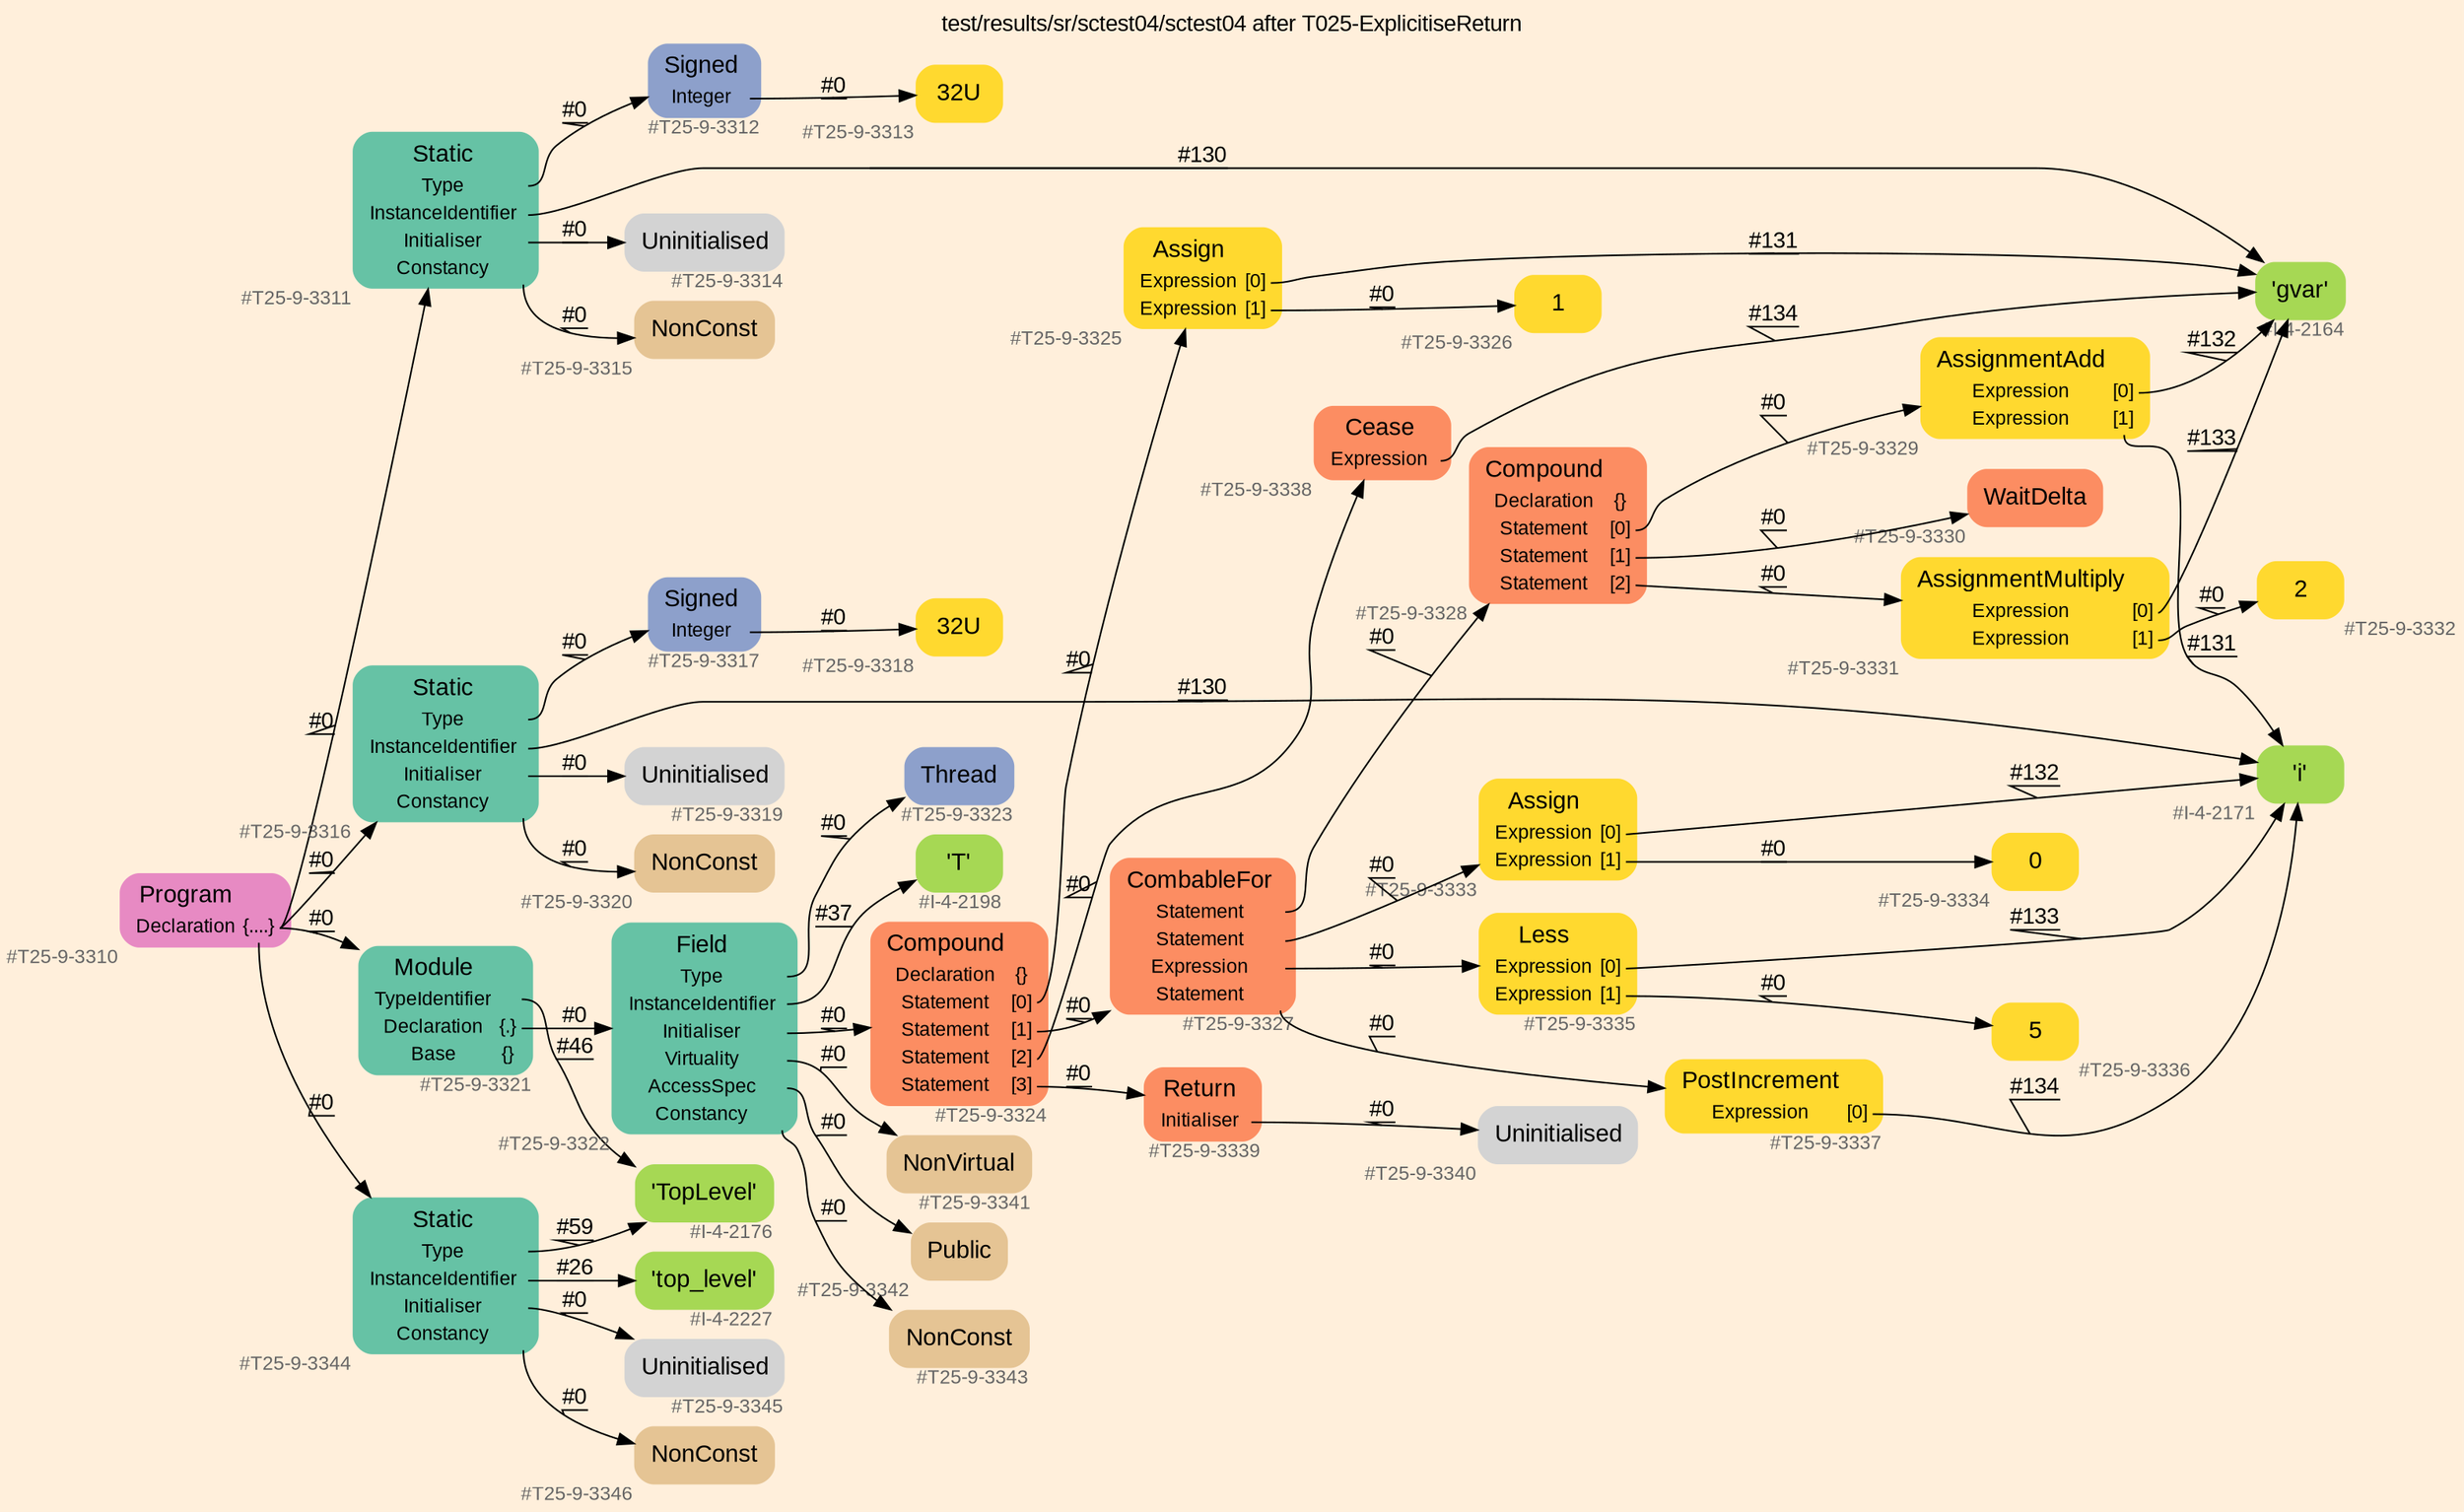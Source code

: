 digraph "test/results/sr/sctest04/sctest04 after T025-ExplicitiseReturn" {
label = "test/results/sr/sctest04/sctest04 after T025-ExplicitiseReturn"
labelloc = t
graph [
    rankdir = "LR"
    ranksep = 0.3
    bgcolor = antiquewhite1
    color = black
    fontcolor = black
    fontname = "Arial"
];
node [
    fontname = "Arial"
];
edge [
    fontname = "Arial"
];

// -------------------- node figure --------------------
// -------- block #T25-9-3310 ----------
"#T25-9-3310" [
    fillcolor = "/set28/4"
    xlabel = "#T25-9-3310"
    fontsize = "12"
    fontcolor = grey40
    shape = "plaintext"
    label = <<TABLE BORDER="0" CELLBORDER="0" CELLSPACING="0">
     <TR><TD><FONT COLOR="black" POINT-SIZE="15">Program</FONT></TD></TR>
     <TR><TD><FONT COLOR="black" POINT-SIZE="12">Declaration</FONT></TD><TD PORT="port0"><FONT COLOR="black" POINT-SIZE="12">{....}</FONT></TD></TR>
    </TABLE>>
    style = "rounded,filled"
];

// -------- block #T25-9-3311 ----------
"#T25-9-3311" [
    fillcolor = "/set28/1"
    xlabel = "#T25-9-3311"
    fontsize = "12"
    fontcolor = grey40
    shape = "plaintext"
    label = <<TABLE BORDER="0" CELLBORDER="0" CELLSPACING="0">
     <TR><TD><FONT COLOR="black" POINT-SIZE="15">Static</FONT></TD></TR>
     <TR><TD><FONT COLOR="black" POINT-SIZE="12">Type</FONT></TD><TD PORT="port0"></TD></TR>
     <TR><TD><FONT COLOR="black" POINT-SIZE="12">InstanceIdentifier</FONT></TD><TD PORT="port1"></TD></TR>
     <TR><TD><FONT COLOR="black" POINT-SIZE="12">Initialiser</FONT></TD><TD PORT="port2"></TD></TR>
     <TR><TD><FONT COLOR="black" POINT-SIZE="12">Constancy</FONT></TD><TD PORT="port3"></TD></TR>
    </TABLE>>
    style = "rounded,filled"
];

// -------- block #T25-9-3312 ----------
"#T25-9-3312" [
    fillcolor = "/set28/3"
    xlabel = "#T25-9-3312"
    fontsize = "12"
    fontcolor = grey40
    shape = "plaintext"
    label = <<TABLE BORDER="0" CELLBORDER="0" CELLSPACING="0">
     <TR><TD><FONT COLOR="black" POINT-SIZE="15">Signed</FONT></TD></TR>
     <TR><TD><FONT COLOR="black" POINT-SIZE="12">Integer</FONT></TD><TD PORT="port0"></TD></TR>
    </TABLE>>
    style = "rounded,filled"
];

// -------- block #T25-9-3313 ----------
"#T25-9-3313" [
    fillcolor = "/set28/6"
    xlabel = "#T25-9-3313"
    fontsize = "12"
    fontcolor = grey40
    shape = "plaintext"
    label = <<TABLE BORDER="0" CELLBORDER="0" CELLSPACING="0">
     <TR><TD><FONT COLOR="black" POINT-SIZE="15">32U</FONT></TD></TR>
    </TABLE>>
    style = "rounded,filled"
];

// -------- block #I-4-2164 ----------
"#I-4-2164" [
    fillcolor = "/set28/5"
    xlabel = "#I-4-2164"
    fontsize = "12"
    fontcolor = grey40
    shape = "plaintext"
    label = <<TABLE BORDER="0" CELLBORDER="0" CELLSPACING="0">
     <TR><TD><FONT COLOR="black" POINT-SIZE="15">'gvar'</FONT></TD></TR>
    </TABLE>>
    style = "rounded,filled"
];

// -------- block #T25-9-3314 ----------
"#T25-9-3314" [
    xlabel = "#T25-9-3314"
    fontsize = "12"
    fontcolor = grey40
    shape = "plaintext"
    label = <<TABLE BORDER="0" CELLBORDER="0" CELLSPACING="0">
     <TR><TD><FONT COLOR="black" POINT-SIZE="15">Uninitialised</FONT></TD></TR>
    </TABLE>>
    style = "rounded,filled"
];

// -------- block #T25-9-3315 ----------
"#T25-9-3315" [
    fillcolor = "/set28/7"
    xlabel = "#T25-9-3315"
    fontsize = "12"
    fontcolor = grey40
    shape = "plaintext"
    label = <<TABLE BORDER="0" CELLBORDER="0" CELLSPACING="0">
     <TR><TD><FONT COLOR="black" POINT-SIZE="15">NonConst</FONT></TD></TR>
    </TABLE>>
    style = "rounded,filled"
];

// -------- block #T25-9-3316 ----------
"#T25-9-3316" [
    fillcolor = "/set28/1"
    xlabel = "#T25-9-3316"
    fontsize = "12"
    fontcolor = grey40
    shape = "plaintext"
    label = <<TABLE BORDER="0" CELLBORDER="0" CELLSPACING="0">
     <TR><TD><FONT COLOR="black" POINT-SIZE="15">Static</FONT></TD></TR>
     <TR><TD><FONT COLOR="black" POINT-SIZE="12">Type</FONT></TD><TD PORT="port0"></TD></TR>
     <TR><TD><FONT COLOR="black" POINT-SIZE="12">InstanceIdentifier</FONT></TD><TD PORT="port1"></TD></TR>
     <TR><TD><FONT COLOR="black" POINT-SIZE="12">Initialiser</FONT></TD><TD PORT="port2"></TD></TR>
     <TR><TD><FONT COLOR="black" POINT-SIZE="12">Constancy</FONT></TD><TD PORT="port3"></TD></TR>
    </TABLE>>
    style = "rounded,filled"
];

// -------- block #T25-9-3317 ----------
"#T25-9-3317" [
    fillcolor = "/set28/3"
    xlabel = "#T25-9-3317"
    fontsize = "12"
    fontcolor = grey40
    shape = "plaintext"
    label = <<TABLE BORDER="0" CELLBORDER="0" CELLSPACING="0">
     <TR><TD><FONT COLOR="black" POINT-SIZE="15">Signed</FONT></TD></TR>
     <TR><TD><FONT COLOR="black" POINT-SIZE="12">Integer</FONT></TD><TD PORT="port0"></TD></TR>
    </TABLE>>
    style = "rounded,filled"
];

// -------- block #T25-9-3318 ----------
"#T25-9-3318" [
    fillcolor = "/set28/6"
    xlabel = "#T25-9-3318"
    fontsize = "12"
    fontcolor = grey40
    shape = "plaintext"
    label = <<TABLE BORDER="0" CELLBORDER="0" CELLSPACING="0">
     <TR><TD><FONT COLOR="black" POINT-SIZE="15">32U</FONT></TD></TR>
    </TABLE>>
    style = "rounded,filled"
];

// -------- block #I-4-2171 ----------
"#I-4-2171" [
    fillcolor = "/set28/5"
    xlabel = "#I-4-2171"
    fontsize = "12"
    fontcolor = grey40
    shape = "plaintext"
    label = <<TABLE BORDER="0" CELLBORDER="0" CELLSPACING="0">
     <TR><TD><FONT COLOR="black" POINT-SIZE="15">'i'</FONT></TD></TR>
    </TABLE>>
    style = "rounded,filled"
];

// -------- block #T25-9-3319 ----------
"#T25-9-3319" [
    xlabel = "#T25-9-3319"
    fontsize = "12"
    fontcolor = grey40
    shape = "plaintext"
    label = <<TABLE BORDER="0" CELLBORDER="0" CELLSPACING="0">
     <TR><TD><FONT COLOR="black" POINT-SIZE="15">Uninitialised</FONT></TD></TR>
    </TABLE>>
    style = "rounded,filled"
];

// -------- block #T25-9-3320 ----------
"#T25-9-3320" [
    fillcolor = "/set28/7"
    xlabel = "#T25-9-3320"
    fontsize = "12"
    fontcolor = grey40
    shape = "plaintext"
    label = <<TABLE BORDER="0" CELLBORDER="0" CELLSPACING="0">
     <TR><TD><FONT COLOR="black" POINT-SIZE="15">NonConst</FONT></TD></TR>
    </TABLE>>
    style = "rounded,filled"
];

// -------- block #T25-9-3321 ----------
"#T25-9-3321" [
    fillcolor = "/set28/1"
    xlabel = "#T25-9-3321"
    fontsize = "12"
    fontcolor = grey40
    shape = "plaintext"
    label = <<TABLE BORDER="0" CELLBORDER="0" CELLSPACING="0">
     <TR><TD><FONT COLOR="black" POINT-SIZE="15">Module</FONT></TD></TR>
     <TR><TD><FONT COLOR="black" POINT-SIZE="12">TypeIdentifier</FONT></TD><TD PORT="port0"></TD></TR>
     <TR><TD><FONT COLOR="black" POINT-SIZE="12">Declaration</FONT></TD><TD PORT="port1"><FONT COLOR="black" POINT-SIZE="12">{.}</FONT></TD></TR>
     <TR><TD><FONT COLOR="black" POINT-SIZE="12">Base</FONT></TD><TD PORT="port2"><FONT COLOR="black" POINT-SIZE="12">{}</FONT></TD></TR>
    </TABLE>>
    style = "rounded,filled"
];

// -------- block #I-4-2176 ----------
"#I-4-2176" [
    fillcolor = "/set28/5"
    xlabel = "#I-4-2176"
    fontsize = "12"
    fontcolor = grey40
    shape = "plaintext"
    label = <<TABLE BORDER="0" CELLBORDER="0" CELLSPACING="0">
     <TR><TD><FONT COLOR="black" POINT-SIZE="15">'TopLevel'</FONT></TD></TR>
    </TABLE>>
    style = "rounded,filled"
];

// -------- block #T25-9-3322 ----------
"#T25-9-3322" [
    fillcolor = "/set28/1"
    xlabel = "#T25-9-3322"
    fontsize = "12"
    fontcolor = grey40
    shape = "plaintext"
    label = <<TABLE BORDER="0" CELLBORDER="0" CELLSPACING="0">
     <TR><TD><FONT COLOR="black" POINT-SIZE="15">Field</FONT></TD></TR>
     <TR><TD><FONT COLOR="black" POINT-SIZE="12">Type</FONT></TD><TD PORT="port0"></TD></TR>
     <TR><TD><FONT COLOR="black" POINT-SIZE="12">InstanceIdentifier</FONT></TD><TD PORT="port1"></TD></TR>
     <TR><TD><FONT COLOR="black" POINT-SIZE="12">Initialiser</FONT></TD><TD PORT="port2"></TD></TR>
     <TR><TD><FONT COLOR="black" POINT-SIZE="12">Virtuality</FONT></TD><TD PORT="port3"></TD></TR>
     <TR><TD><FONT COLOR="black" POINT-SIZE="12">AccessSpec</FONT></TD><TD PORT="port4"></TD></TR>
     <TR><TD><FONT COLOR="black" POINT-SIZE="12">Constancy</FONT></TD><TD PORT="port5"></TD></TR>
    </TABLE>>
    style = "rounded,filled"
];

// -------- block #T25-9-3323 ----------
"#T25-9-3323" [
    fillcolor = "/set28/3"
    xlabel = "#T25-9-3323"
    fontsize = "12"
    fontcolor = grey40
    shape = "plaintext"
    label = <<TABLE BORDER="0" CELLBORDER="0" CELLSPACING="0">
     <TR><TD><FONT COLOR="black" POINT-SIZE="15">Thread</FONT></TD></TR>
    </TABLE>>
    style = "rounded,filled"
];

// -------- block #I-4-2198 ----------
"#I-4-2198" [
    fillcolor = "/set28/5"
    xlabel = "#I-4-2198"
    fontsize = "12"
    fontcolor = grey40
    shape = "plaintext"
    label = <<TABLE BORDER="0" CELLBORDER="0" CELLSPACING="0">
     <TR><TD><FONT COLOR="black" POINT-SIZE="15">'T'</FONT></TD></TR>
    </TABLE>>
    style = "rounded,filled"
];

// -------- block #T25-9-3324 ----------
"#T25-9-3324" [
    fillcolor = "/set28/2"
    xlabel = "#T25-9-3324"
    fontsize = "12"
    fontcolor = grey40
    shape = "plaintext"
    label = <<TABLE BORDER="0" CELLBORDER="0" CELLSPACING="0">
     <TR><TD><FONT COLOR="black" POINT-SIZE="15">Compound</FONT></TD></TR>
     <TR><TD><FONT COLOR="black" POINT-SIZE="12">Declaration</FONT></TD><TD PORT="port0"><FONT COLOR="black" POINT-SIZE="12">{}</FONT></TD></TR>
     <TR><TD><FONT COLOR="black" POINT-SIZE="12">Statement</FONT></TD><TD PORT="port1"><FONT COLOR="black" POINT-SIZE="12">[0]</FONT></TD></TR>
     <TR><TD><FONT COLOR="black" POINT-SIZE="12">Statement</FONT></TD><TD PORT="port2"><FONT COLOR="black" POINT-SIZE="12">[1]</FONT></TD></TR>
     <TR><TD><FONT COLOR="black" POINT-SIZE="12">Statement</FONT></TD><TD PORT="port3"><FONT COLOR="black" POINT-SIZE="12">[2]</FONT></TD></TR>
     <TR><TD><FONT COLOR="black" POINT-SIZE="12">Statement</FONT></TD><TD PORT="port4"><FONT COLOR="black" POINT-SIZE="12">[3]</FONT></TD></TR>
    </TABLE>>
    style = "rounded,filled"
];

// -------- block #T25-9-3325 ----------
"#T25-9-3325" [
    fillcolor = "/set28/6"
    xlabel = "#T25-9-3325"
    fontsize = "12"
    fontcolor = grey40
    shape = "plaintext"
    label = <<TABLE BORDER="0" CELLBORDER="0" CELLSPACING="0">
     <TR><TD><FONT COLOR="black" POINT-SIZE="15">Assign</FONT></TD></TR>
     <TR><TD><FONT COLOR="black" POINT-SIZE="12">Expression</FONT></TD><TD PORT="port0"><FONT COLOR="black" POINT-SIZE="12">[0]</FONT></TD></TR>
     <TR><TD><FONT COLOR="black" POINT-SIZE="12">Expression</FONT></TD><TD PORT="port1"><FONT COLOR="black" POINT-SIZE="12">[1]</FONT></TD></TR>
    </TABLE>>
    style = "rounded,filled"
];

// -------- block #T25-9-3326 ----------
"#T25-9-3326" [
    fillcolor = "/set28/6"
    xlabel = "#T25-9-3326"
    fontsize = "12"
    fontcolor = grey40
    shape = "plaintext"
    label = <<TABLE BORDER="0" CELLBORDER="0" CELLSPACING="0">
     <TR><TD><FONT COLOR="black" POINT-SIZE="15">1</FONT></TD></TR>
    </TABLE>>
    style = "rounded,filled"
];

// -------- block #T25-9-3327 ----------
"#T25-9-3327" [
    fillcolor = "/set28/2"
    xlabel = "#T25-9-3327"
    fontsize = "12"
    fontcolor = grey40
    shape = "plaintext"
    label = <<TABLE BORDER="0" CELLBORDER="0" CELLSPACING="0">
     <TR><TD><FONT COLOR="black" POINT-SIZE="15">CombableFor</FONT></TD></TR>
     <TR><TD><FONT COLOR="black" POINT-SIZE="12">Statement</FONT></TD><TD PORT="port0"></TD></TR>
     <TR><TD><FONT COLOR="black" POINT-SIZE="12">Statement</FONT></TD><TD PORT="port1"></TD></TR>
     <TR><TD><FONT COLOR="black" POINT-SIZE="12">Expression</FONT></TD><TD PORT="port2"></TD></TR>
     <TR><TD><FONT COLOR="black" POINT-SIZE="12">Statement</FONT></TD><TD PORT="port3"></TD></TR>
    </TABLE>>
    style = "rounded,filled"
];

// -------- block #T25-9-3328 ----------
"#T25-9-3328" [
    fillcolor = "/set28/2"
    xlabel = "#T25-9-3328"
    fontsize = "12"
    fontcolor = grey40
    shape = "plaintext"
    label = <<TABLE BORDER="0" CELLBORDER="0" CELLSPACING="0">
     <TR><TD><FONT COLOR="black" POINT-SIZE="15">Compound</FONT></TD></TR>
     <TR><TD><FONT COLOR="black" POINT-SIZE="12">Declaration</FONT></TD><TD PORT="port0"><FONT COLOR="black" POINT-SIZE="12">{}</FONT></TD></TR>
     <TR><TD><FONT COLOR="black" POINT-SIZE="12">Statement</FONT></TD><TD PORT="port1"><FONT COLOR="black" POINT-SIZE="12">[0]</FONT></TD></TR>
     <TR><TD><FONT COLOR="black" POINT-SIZE="12">Statement</FONT></TD><TD PORT="port2"><FONT COLOR="black" POINT-SIZE="12">[1]</FONT></TD></TR>
     <TR><TD><FONT COLOR="black" POINT-SIZE="12">Statement</FONT></TD><TD PORT="port3"><FONT COLOR="black" POINT-SIZE="12">[2]</FONT></TD></TR>
    </TABLE>>
    style = "rounded,filled"
];

// -------- block #T25-9-3329 ----------
"#T25-9-3329" [
    fillcolor = "/set28/6"
    xlabel = "#T25-9-3329"
    fontsize = "12"
    fontcolor = grey40
    shape = "plaintext"
    label = <<TABLE BORDER="0" CELLBORDER="0" CELLSPACING="0">
     <TR><TD><FONT COLOR="black" POINT-SIZE="15">AssignmentAdd</FONT></TD></TR>
     <TR><TD><FONT COLOR="black" POINT-SIZE="12">Expression</FONT></TD><TD PORT="port0"><FONT COLOR="black" POINT-SIZE="12">[0]</FONT></TD></TR>
     <TR><TD><FONT COLOR="black" POINT-SIZE="12">Expression</FONT></TD><TD PORT="port1"><FONT COLOR="black" POINT-SIZE="12">[1]</FONT></TD></TR>
    </TABLE>>
    style = "rounded,filled"
];

// -------- block #T25-9-3330 ----------
"#T25-9-3330" [
    fillcolor = "/set28/2"
    xlabel = "#T25-9-3330"
    fontsize = "12"
    fontcolor = grey40
    shape = "plaintext"
    label = <<TABLE BORDER="0" CELLBORDER="0" CELLSPACING="0">
     <TR><TD><FONT COLOR="black" POINT-SIZE="15">WaitDelta</FONT></TD></TR>
    </TABLE>>
    style = "rounded,filled"
];

// -------- block #T25-9-3331 ----------
"#T25-9-3331" [
    fillcolor = "/set28/6"
    xlabel = "#T25-9-3331"
    fontsize = "12"
    fontcolor = grey40
    shape = "plaintext"
    label = <<TABLE BORDER="0" CELLBORDER="0" CELLSPACING="0">
     <TR><TD><FONT COLOR="black" POINT-SIZE="15">AssignmentMultiply</FONT></TD></TR>
     <TR><TD><FONT COLOR="black" POINT-SIZE="12">Expression</FONT></TD><TD PORT="port0"><FONT COLOR="black" POINT-SIZE="12">[0]</FONT></TD></TR>
     <TR><TD><FONT COLOR="black" POINT-SIZE="12">Expression</FONT></TD><TD PORT="port1"><FONT COLOR="black" POINT-SIZE="12">[1]</FONT></TD></TR>
    </TABLE>>
    style = "rounded,filled"
];

// -------- block #T25-9-3332 ----------
"#T25-9-3332" [
    fillcolor = "/set28/6"
    xlabel = "#T25-9-3332"
    fontsize = "12"
    fontcolor = grey40
    shape = "plaintext"
    label = <<TABLE BORDER="0" CELLBORDER="0" CELLSPACING="0">
     <TR><TD><FONT COLOR="black" POINT-SIZE="15">2</FONT></TD></TR>
    </TABLE>>
    style = "rounded,filled"
];

// -------- block #T25-9-3333 ----------
"#T25-9-3333" [
    fillcolor = "/set28/6"
    xlabel = "#T25-9-3333"
    fontsize = "12"
    fontcolor = grey40
    shape = "plaintext"
    label = <<TABLE BORDER="0" CELLBORDER="0" CELLSPACING="0">
     <TR><TD><FONT COLOR="black" POINT-SIZE="15">Assign</FONT></TD></TR>
     <TR><TD><FONT COLOR="black" POINT-SIZE="12">Expression</FONT></TD><TD PORT="port0"><FONT COLOR="black" POINT-SIZE="12">[0]</FONT></TD></TR>
     <TR><TD><FONT COLOR="black" POINT-SIZE="12">Expression</FONT></TD><TD PORT="port1"><FONT COLOR="black" POINT-SIZE="12">[1]</FONT></TD></TR>
    </TABLE>>
    style = "rounded,filled"
];

// -------- block #T25-9-3334 ----------
"#T25-9-3334" [
    fillcolor = "/set28/6"
    xlabel = "#T25-9-3334"
    fontsize = "12"
    fontcolor = grey40
    shape = "plaintext"
    label = <<TABLE BORDER="0" CELLBORDER="0" CELLSPACING="0">
     <TR><TD><FONT COLOR="black" POINT-SIZE="15">0</FONT></TD></TR>
    </TABLE>>
    style = "rounded,filled"
];

// -------- block #T25-9-3335 ----------
"#T25-9-3335" [
    fillcolor = "/set28/6"
    xlabel = "#T25-9-3335"
    fontsize = "12"
    fontcolor = grey40
    shape = "plaintext"
    label = <<TABLE BORDER="0" CELLBORDER="0" CELLSPACING="0">
     <TR><TD><FONT COLOR="black" POINT-SIZE="15">Less</FONT></TD></TR>
     <TR><TD><FONT COLOR="black" POINT-SIZE="12">Expression</FONT></TD><TD PORT="port0"><FONT COLOR="black" POINT-SIZE="12">[0]</FONT></TD></TR>
     <TR><TD><FONT COLOR="black" POINT-SIZE="12">Expression</FONT></TD><TD PORT="port1"><FONT COLOR="black" POINT-SIZE="12">[1]</FONT></TD></TR>
    </TABLE>>
    style = "rounded,filled"
];

// -------- block #T25-9-3336 ----------
"#T25-9-3336" [
    fillcolor = "/set28/6"
    xlabel = "#T25-9-3336"
    fontsize = "12"
    fontcolor = grey40
    shape = "plaintext"
    label = <<TABLE BORDER="0" CELLBORDER="0" CELLSPACING="0">
     <TR><TD><FONT COLOR="black" POINT-SIZE="15">5</FONT></TD></TR>
    </TABLE>>
    style = "rounded,filled"
];

// -------- block #T25-9-3337 ----------
"#T25-9-3337" [
    fillcolor = "/set28/6"
    xlabel = "#T25-9-3337"
    fontsize = "12"
    fontcolor = grey40
    shape = "plaintext"
    label = <<TABLE BORDER="0" CELLBORDER="0" CELLSPACING="0">
     <TR><TD><FONT COLOR="black" POINT-SIZE="15">PostIncrement</FONT></TD></TR>
     <TR><TD><FONT COLOR="black" POINT-SIZE="12">Expression</FONT></TD><TD PORT="port0"><FONT COLOR="black" POINT-SIZE="12">[0]</FONT></TD></TR>
    </TABLE>>
    style = "rounded,filled"
];

// -------- block #T25-9-3338 ----------
"#T25-9-3338" [
    fillcolor = "/set28/2"
    xlabel = "#T25-9-3338"
    fontsize = "12"
    fontcolor = grey40
    shape = "plaintext"
    label = <<TABLE BORDER="0" CELLBORDER="0" CELLSPACING="0">
     <TR><TD><FONT COLOR="black" POINT-SIZE="15">Cease</FONT></TD></TR>
     <TR><TD><FONT COLOR="black" POINT-SIZE="12">Expression</FONT></TD><TD PORT="port0"></TD></TR>
    </TABLE>>
    style = "rounded,filled"
];

// -------- block #T25-9-3339 ----------
"#T25-9-3339" [
    fillcolor = "/set28/2"
    xlabel = "#T25-9-3339"
    fontsize = "12"
    fontcolor = grey40
    shape = "plaintext"
    label = <<TABLE BORDER="0" CELLBORDER="0" CELLSPACING="0">
     <TR><TD><FONT COLOR="black" POINT-SIZE="15">Return</FONT></TD></TR>
     <TR><TD><FONT COLOR="black" POINT-SIZE="12">Initialiser</FONT></TD><TD PORT="port0"></TD></TR>
    </TABLE>>
    style = "rounded,filled"
];

// -------- block #T25-9-3340 ----------
"#T25-9-3340" [
    xlabel = "#T25-9-3340"
    fontsize = "12"
    fontcolor = grey40
    shape = "plaintext"
    label = <<TABLE BORDER="0" CELLBORDER="0" CELLSPACING="0">
     <TR><TD><FONT COLOR="black" POINT-SIZE="15">Uninitialised</FONT></TD></TR>
    </TABLE>>
    style = "rounded,filled"
];

// -------- block #T25-9-3341 ----------
"#T25-9-3341" [
    fillcolor = "/set28/7"
    xlabel = "#T25-9-3341"
    fontsize = "12"
    fontcolor = grey40
    shape = "plaintext"
    label = <<TABLE BORDER="0" CELLBORDER="0" CELLSPACING="0">
     <TR><TD><FONT COLOR="black" POINT-SIZE="15">NonVirtual</FONT></TD></TR>
    </TABLE>>
    style = "rounded,filled"
];

// -------- block #T25-9-3342 ----------
"#T25-9-3342" [
    fillcolor = "/set28/7"
    xlabel = "#T25-9-3342"
    fontsize = "12"
    fontcolor = grey40
    shape = "plaintext"
    label = <<TABLE BORDER="0" CELLBORDER="0" CELLSPACING="0">
     <TR><TD><FONT COLOR="black" POINT-SIZE="15">Public</FONT></TD></TR>
    </TABLE>>
    style = "rounded,filled"
];

// -------- block #T25-9-3343 ----------
"#T25-9-3343" [
    fillcolor = "/set28/7"
    xlabel = "#T25-9-3343"
    fontsize = "12"
    fontcolor = grey40
    shape = "plaintext"
    label = <<TABLE BORDER="0" CELLBORDER="0" CELLSPACING="0">
     <TR><TD><FONT COLOR="black" POINT-SIZE="15">NonConst</FONT></TD></TR>
    </TABLE>>
    style = "rounded,filled"
];

// -------- block #T25-9-3344 ----------
"#T25-9-3344" [
    fillcolor = "/set28/1"
    xlabel = "#T25-9-3344"
    fontsize = "12"
    fontcolor = grey40
    shape = "plaintext"
    label = <<TABLE BORDER="0" CELLBORDER="0" CELLSPACING="0">
     <TR><TD><FONT COLOR="black" POINT-SIZE="15">Static</FONT></TD></TR>
     <TR><TD><FONT COLOR="black" POINT-SIZE="12">Type</FONT></TD><TD PORT="port0"></TD></TR>
     <TR><TD><FONT COLOR="black" POINT-SIZE="12">InstanceIdentifier</FONT></TD><TD PORT="port1"></TD></TR>
     <TR><TD><FONT COLOR="black" POINT-SIZE="12">Initialiser</FONT></TD><TD PORT="port2"></TD></TR>
     <TR><TD><FONT COLOR="black" POINT-SIZE="12">Constancy</FONT></TD><TD PORT="port3"></TD></TR>
    </TABLE>>
    style = "rounded,filled"
];

// -------- block #I-4-2227 ----------
"#I-4-2227" [
    fillcolor = "/set28/5"
    xlabel = "#I-4-2227"
    fontsize = "12"
    fontcolor = grey40
    shape = "plaintext"
    label = <<TABLE BORDER="0" CELLBORDER="0" CELLSPACING="0">
     <TR><TD><FONT COLOR="black" POINT-SIZE="15">'top_level'</FONT></TD></TR>
    </TABLE>>
    style = "rounded,filled"
];

// -------- block #T25-9-3345 ----------
"#T25-9-3345" [
    xlabel = "#T25-9-3345"
    fontsize = "12"
    fontcolor = grey40
    shape = "plaintext"
    label = <<TABLE BORDER="0" CELLBORDER="0" CELLSPACING="0">
     <TR><TD><FONT COLOR="black" POINT-SIZE="15">Uninitialised</FONT></TD></TR>
    </TABLE>>
    style = "rounded,filled"
];

// -------- block #T25-9-3346 ----------
"#T25-9-3346" [
    fillcolor = "/set28/7"
    xlabel = "#T25-9-3346"
    fontsize = "12"
    fontcolor = grey40
    shape = "plaintext"
    label = <<TABLE BORDER="0" CELLBORDER="0" CELLSPACING="0">
     <TR><TD><FONT COLOR="black" POINT-SIZE="15">NonConst</FONT></TD></TR>
    </TABLE>>
    style = "rounded,filled"
];

"#T25-9-3310":port0 -> "#T25-9-3311" [
    label = "#0"
    decorate = true
    color = black
    fontcolor = black
];

"#T25-9-3310":port0 -> "#T25-9-3316" [
    label = "#0"
    decorate = true
    color = black
    fontcolor = black
];

"#T25-9-3310":port0 -> "#T25-9-3321" [
    label = "#0"
    decorate = true
    color = black
    fontcolor = black
];

"#T25-9-3310":port0 -> "#T25-9-3344" [
    label = "#0"
    decorate = true
    color = black
    fontcolor = black
];

"#T25-9-3311":port0 -> "#T25-9-3312" [
    label = "#0"
    decorate = true
    color = black
    fontcolor = black
];

"#T25-9-3311":port1 -> "#I-4-2164" [
    label = "#130"
    decorate = true
    color = black
    fontcolor = black
];

"#T25-9-3311":port2 -> "#T25-9-3314" [
    label = "#0"
    decorate = true
    color = black
    fontcolor = black
];

"#T25-9-3311":port3 -> "#T25-9-3315" [
    label = "#0"
    decorate = true
    color = black
    fontcolor = black
];

"#T25-9-3312":port0 -> "#T25-9-3313" [
    label = "#0"
    decorate = true
    color = black
    fontcolor = black
];

"#T25-9-3316":port0 -> "#T25-9-3317" [
    label = "#0"
    decorate = true
    color = black
    fontcolor = black
];

"#T25-9-3316":port1 -> "#I-4-2171" [
    label = "#130"
    decorate = true
    color = black
    fontcolor = black
];

"#T25-9-3316":port2 -> "#T25-9-3319" [
    label = "#0"
    decorate = true
    color = black
    fontcolor = black
];

"#T25-9-3316":port3 -> "#T25-9-3320" [
    label = "#0"
    decorate = true
    color = black
    fontcolor = black
];

"#T25-9-3317":port0 -> "#T25-9-3318" [
    label = "#0"
    decorate = true
    color = black
    fontcolor = black
];

"#T25-9-3321":port0 -> "#I-4-2176" [
    label = "#46"
    decorate = true
    color = black
    fontcolor = black
];

"#T25-9-3321":port1 -> "#T25-9-3322" [
    label = "#0"
    decorate = true
    color = black
    fontcolor = black
];

"#T25-9-3322":port0 -> "#T25-9-3323" [
    label = "#0"
    decorate = true
    color = black
    fontcolor = black
];

"#T25-9-3322":port1 -> "#I-4-2198" [
    label = "#37"
    decorate = true
    color = black
    fontcolor = black
];

"#T25-9-3322":port2 -> "#T25-9-3324" [
    label = "#0"
    decorate = true
    color = black
    fontcolor = black
];

"#T25-9-3322":port3 -> "#T25-9-3341" [
    label = "#0"
    decorate = true
    color = black
    fontcolor = black
];

"#T25-9-3322":port4 -> "#T25-9-3342" [
    label = "#0"
    decorate = true
    color = black
    fontcolor = black
];

"#T25-9-3322":port5 -> "#T25-9-3343" [
    label = "#0"
    decorate = true
    color = black
    fontcolor = black
];

"#T25-9-3324":port1 -> "#T25-9-3325" [
    label = "#0"
    decorate = true
    color = black
    fontcolor = black
];

"#T25-9-3324":port2 -> "#T25-9-3327" [
    label = "#0"
    decorate = true
    color = black
    fontcolor = black
];

"#T25-9-3324":port3 -> "#T25-9-3338" [
    label = "#0"
    decorate = true
    color = black
    fontcolor = black
];

"#T25-9-3324":port4 -> "#T25-9-3339" [
    label = "#0"
    decorate = true
    color = black
    fontcolor = black
];

"#T25-9-3325":port0 -> "#I-4-2164" [
    label = "#131"
    decorate = true
    color = black
    fontcolor = black
];

"#T25-9-3325":port1 -> "#T25-9-3326" [
    label = "#0"
    decorate = true
    color = black
    fontcolor = black
];

"#T25-9-3327":port0 -> "#T25-9-3328" [
    label = "#0"
    decorate = true
    color = black
    fontcolor = black
];

"#T25-9-3327":port1 -> "#T25-9-3333" [
    label = "#0"
    decorate = true
    color = black
    fontcolor = black
];

"#T25-9-3327":port2 -> "#T25-9-3335" [
    label = "#0"
    decorate = true
    color = black
    fontcolor = black
];

"#T25-9-3327":port3 -> "#T25-9-3337" [
    label = "#0"
    decorate = true
    color = black
    fontcolor = black
];

"#T25-9-3328":port1 -> "#T25-9-3329" [
    label = "#0"
    decorate = true
    color = black
    fontcolor = black
];

"#T25-9-3328":port2 -> "#T25-9-3330" [
    label = "#0"
    decorate = true
    color = black
    fontcolor = black
];

"#T25-9-3328":port3 -> "#T25-9-3331" [
    label = "#0"
    decorate = true
    color = black
    fontcolor = black
];

"#T25-9-3329":port0 -> "#I-4-2164" [
    label = "#132"
    decorate = true
    color = black
    fontcolor = black
];

"#T25-9-3329":port1 -> "#I-4-2171" [
    label = "#131"
    decorate = true
    color = black
    fontcolor = black
];

"#T25-9-3331":port0 -> "#I-4-2164" [
    label = "#133"
    decorate = true
    color = black
    fontcolor = black
];

"#T25-9-3331":port1 -> "#T25-9-3332" [
    label = "#0"
    decorate = true
    color = black
    fontcolor = black
];

"#T25-9-3333":port0 -> "#I-4-2171" [
    label = "#132"
    decorate = true
    color = black
    fontcolor = black
];

"#T25-9-3333":port1 -> "#T25-9-3334" [
    label = "#0"
    decorate = true
    color = black
    fontcolor = black
];

"#T25-9-3335":port0 -> "#I-4-2171" [
    label = "#133"
    decorate = true
    color = black
    fontcolor = black
];

"#T25-9-3335":port1 -> "#T25-9-3336" [
    label = "#0"
    decorate = true
    color = black
    fontcolor = black
];

"#T25-9-3337":port0 -> "#I-4-2171" [
    label = "#134"
    decorate = true
    color = black
    fontcolor = black
];

"#T25-9-3338":port0 -> "#I-4-2164" [
    label = "#134"
    decorate = true
    color = black
    fontcolor = black
];

"#T25-9-3339":port0 -> "#T25-9-3340" [
    label = "#0"
    decorate = true
    color = black
    fontcolor = black
];

"#T25-9-3344":port0 -> "#I-4-2176" [
    label = "#59"
    decorate = true
    color = black
    fontcolor = black
];

"#T25-9-3344":port1 -> "#I-4-2227" [
    label = "#26"
    decorate = true
    color = black
    fontcolor = black
];

"#T25-9-3344":port2 -> "#T25-9-3345" [
    label = "#0"
    decorate = true
    color = black
    fontcolor = black
];

"#T25-9-3344":port3 -> "#T25-9-3346" [
    label = "#0"
    decorate = true
    color = black
    fontcolor = black
];


}
